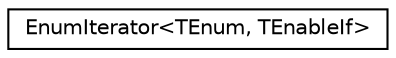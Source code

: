digraph "Graphical Class Hierarchy"
{
  edge [fontname="Helvetica",fontsize="10",labelfontname="Helvetica",labelfontsize="10"];
  node [fontname="Helvetica",fontsize="10",shape=record];
  rankdir="LR";
  Node0 [label="EnumIterator\<TEnum, TEnableIf\>",height=0.2,width=0.4,color="black", fillcolor="white", style="filled",URL="$structaworx_1_1lib_1_1lang_1_1EnumIterator.html"];
}

